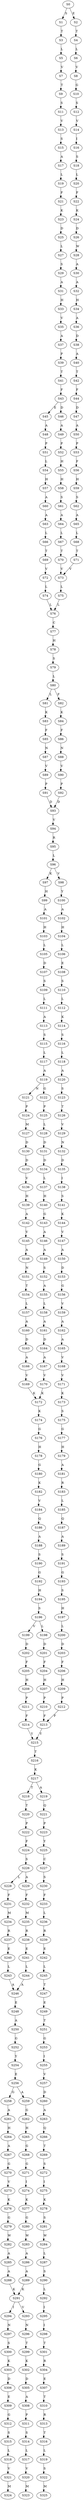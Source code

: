 strict digraph  {
	S0 -> S1 [ label = S ];
	S0 -> S2 [ label = E ];
	S1 -> S3 [ label = T ];
	S2 -> S4 [ label = T ];
	S3 -> S5 [ label = L ];
	S4 -> S6 [ label = L ];
	S5 -> S7 [ label = V ];
	S6 -> S8 [ label = V ];
	S7 -> S9 [ label = T ];
	S8 -> S10 [ label = G ];
	S9 -> S11 [ label = S ];
	S10 -> S12 [ label = S ];
	S11 -> S13 [ label = V ];
	S12 -> S14 [ label = V ];
	S13 -> S15 [ label = S ];
	S14 -> S16 [ label = I ];
	S15 -> S17 [ label = A ];
	S16 -> S18 [ label = S ];
	S17 -> S19 [ label = L ];
	S18 -> S20 [ label = L ];
	S19 -> S21 [ label = F ];
	S20 -> S22 [ label = F ];
	S21 -> S23 [ label = K ];
	S22 -> S24 [ label = K ];
	S23 -> S25 [ label = D ];
	S24 -> S26 [ label = D ];
	S25 -> S27 [ label = L ];
	S26 -> S28 [ label = W ];
	S27 -> S29 [ label = S ];
	S28 -> S30 [ label = A ];
	S29 -> S31 [ label = A ];
	S30 -> S32 [ label = A ];
	S31 -> S33 [ label = H ];
	S32 -> S34 [ label = H ];
	S33 -> S35 [ label = V ];
	S34 -> S36 [ label = A ];
	S35 -> S37 [ label = A ];
	S36 -> S38 [ label = D ];
	S37 -> S39 [ label = P ];
	S38 -> S40 [ label = A ];
	S39 -> S41 [ label = T ];
	S40 -> S42 [ label = T ];
	S41 -> S43 [ label = F ];
	S42 -> S44 [ label = F ];
	S43 -> S45 [ label = E ];
	S43 -> S46 [ label = D ];
	S44 -> S47 [ label = D ];
	S45 -> S48 [ label = A ];
	S46 -> S49 [ label = A ];
	S47 -> S50 [ label = A ];
	S48 -> S51 [ label = P ];
	S49 -> S52 [ label = P ];
	S50 -> S53 [ label = P ];
	S51 -> S54 [ label = L ];
	S52 -> S55 [ label = H ];
	S53 -> S56 [ label = F ];
	S54 -> S57 [ label = H ];
	S55 -> S58 [ label = H ];
	S56 -> S59 [ label = H ];
	S57 -> S60 [ label = A ];
	S58 -> S61 [ label = S ];
	S59 -> S62 [ label = S ];
	S60 -> S63 [ label = A ];
	S61 -> S64 [ label = A ];
	S62 -> S65 [ label = A ];
	S63 -> S66 [ label = L ];
	S64 -> S67 [ label = L ];
	S65 -> S68 [ label = L ];
	S66 -> S69 [ label = T ];
	S67 -> S70 [ label = T ];
	S68 -> S71 [ label = T ];
	S69 -> S72 [ label = V ];
	S70 -> S73 [ label = V ];
	S71 -> S73 [ label = V ];
	S72 -> S74 [ label = L ];
	S73 -> S75 [ label = L ];
	S74 -> S76 [ label = L ];
	S75 -> S76 [ label = L ];
	S76 -> S77 [ label = C ];
	S77 -> S78 [ label = H ];
	S78 -> S79 [ label = S ];
	S79 -> S80 [ label = L ];
	S80 -> S81 [ label = L ];
	S80 -> S82 [ label = F ];
	S81 -> S83 [ label = K ];
	S82 -> S84 [ label = K ];
	S83 -> S85 [ label = F ];
	S84 -> S86 [ label = F ];
	S85 -> S87 [ label = N ];
	S86 -> S88 [ label = N ];
	S87 -> S89 [ label = V ];
	S88 -> S90 [ label = V ];
	S89 -> S91 [ label = P ];
	S90 -> S92 [ label = P ];
	S91 -> S93 [ label = D ];
	S92 -> S93 [ label = D ];
	S93 -> S94 [ label = V ];
	S94 -> S95 [ label = R ];
	S95 -> S96 [ label = L ];
	S96 -> S97 [ label = K ];
	S96 -> S98 [ label = V ];
	S97 -> S99 [ label = H ];
	S98 -> S100 [ label = Y ];
	S99 -> S101 [ label = A ];
	S100 -> S102 [ label = A ];
	S101 -> S103 [ label = H ];
	S102 -> S104 [ label = H ];
	S103 -> S105 [ label = L ];
	S104 -> S106 [ label = L ];
	S105 -> S107 [ label = D ];
	S106 -> S108 [ label = E ];
	S107 -> S109 [ label = S ];
	S108 -> S110 [ label = S ];
	S109 -> S111 [ label = L ];
	S110 -> S112 [ label = L ];
	S111 -> S113 [ label = A ];
	S112 -> S114 [ label = K ];
	S113 -> S115 [ label = S ];
	S114 -> S116 [ label = S ];
	S115 -> S117 [ label = L ];
	S116 -> S118 [ label = L ];
	S117 -> S119 [ label = A ];
	S118 -> S120 [ label = A ];
	S119 -> S121 [ label = N ];
	S119 -> S122 [ label = G ];
	S120 -> S123 [ label = S ];
	S121 -> S124 [ label = P ];
	S122 -> S125 [ label = P ];
	S123 -> S126 [ label = T ];
	S124 -> S127 [ label = M ];
	S125 -> S128 [ label = L ];
	S126 -> S129 [ label = V ];
	S127 -> S130 [ label = D ];
	S128 -> S131 [ label = D ];
	S129 -> S132 [ label = N ];
	S130 -> S133 [ label = D ];
	S131 -> S134 [ label = D ];
	S132 -> S135 [ label = D ];
	S133 -> S136 [ label = V ];
	S134 -> S137 [ label = L ];
	S135 -> S138 [ label = I ];
	S136 -> S139 [ label = H ];
	S137 -> S140 [ label = H ];
	S138 -> S141 [ label = S ];
	S139 -> S142 [ label = A ];
	S140 -> S143 [ label = G ];
	S141 -> S144 [ label = K ];
	S142 -> S145 [ label = V ];
	S143 -> S146 [ label = A ];
	S144 -> S147 [ label = V ];
	S145 -> S148 [ label = A ];
	S146 -> S149 [ label = A ];
	S147 -> S150 [ label = A ];
	S148 -> S151 [ label = N ];
	S149 -> S152 [ label = S ];
	S150 -> S153 [ label = D ];
	S151 -> S154 [ label = T ];
	S152 -> S155 [ label = A ];
	S153 -> S156 [ label = G ];
	S154 -> S157 [ label = L ];
	S155 -> S158 [ label = L ];
	S156 -> S159 [ label = V ];
	S157 -> S160 [ label = A ];
	S158 -> S161 [ label = A ];
	S159 -> S162 [ label = A ];
	S160 -> S163 [ label = D ];
	S161 -> S164 [ label = D ];
	S162 -> S165 [ label = A ];
	S163 -> S166 [ label = A ];
	S164 -> S167 [ label = A ];
	S165 -> S168 [ label = V ];
	S166 -> S169 [ label = V ];
	S167 -> S170 [ label = V ];
	S168 -> S171 [ label = V ];
	S169 -> S172 [ label = K ];
	S170 -> S172 [ label = K ];
	S171 -> S173 [ label = K ];
	S172 -> S174 [ label = K ];
	S173 -> S175 [ label = S ];
	S174 -> S176 [ label = G ];
	S175 -> S177 [ label = G ];
	S176 -> S178 [ label = H ];
	S177 -> S179 [ label = H ];
	S178 -> S180 [ label = G ];
	S179 -> S181 [ label = A ];
	S180 -> S182 [ label = K ];
	S181 -> S183 [ label = R ];
	S182 -> S184 [ label = V ];
	S183 -> S185 [ label = L ];
	S184 -> S186 [ label = Q ];
	S185 -> S187 [ label = Q ];
	S186 -> S188 [ label = A ];
	S187 -> S189 [ label = A ];
	S188 -> S190 [ label = S ];
	S189 -> S191 [ label = S ];
	S190 -> S192 [ label = G ];
	S191 -> S193 [ label = G ];
	S192 -> S194 [ label = H ];
	S193 -> S195 [ label = S ];
	S194 -> S196 [ label = S ];
	S195 -> S197 [ label = H ];
	S196 -> S198 [ label = L ];
	S196 -> S199 [ label = V ];
	S197 -> S200 [ label = L ];
	S198 -> S201 [ label = D ];
	S199 -> S202 [ label = D ];
	S200 -> S203 [ label = D ];
	S201 -> S204 [ label = F ];
	S202 -> S205 [ label = F ];
	S203 -> S206 [ label = F ];
	S204 -> S207 [ label = H ];
	S205 -> S208 [ label = H ];
	S206 -> S209 [ label = H ];
	S207 -> S210 [ label = P ];
	S208 -> S211 [ label = P ];
	S209 -> S212 [ label = P ];
	S210 -> S213 [ label = F ];
	S211 -> S214 [ label = F ];
	S212 -> S213 [ label = F ];
	S213 -> S215 [ label = Y ];
	S214 -> S215 [ label = Y ];
	S215 -> S216 [ label = T ];
	S216 -> S217 [ label = K ];
	S217 -> S218 [ label = T ];
	S217 -> S219 [ label = A ];
	S218 -> S220 [ label = T ];
	S219 -> S221 [ label = Q ];
	S220 -> S222 [ label = P ];
	S221 -> S223 [ label = P ];
	S222 -> S224 [ label = F ];
	S223 -> S225 [ label = Y ];
	S224 -> S226 [ label = S ];
	S225 -> S227 [ label = C ];
	S226 -> S228 [ label = L ];
	S226 -> S229 [ label = A ];
	S227 -> S230 [ label = S ];
	S228 -> S231 [ label = F ];
	S229 -> S232 [ label = F ];
	S230 -> S233 [ label = F ];
	S231 -> S234 [ label = M ];
	S232 -> S235 [ label = M ];
	S233 -> S236 [ label = L ];
	S234 -> S237 [ label = R ];
	S235 -> S238 [ label = R ];
	S236 -> S239 [ label = R ];
	S237 -> S240 [ label = E ];
	S238 -> S241 [ label = E ];
	S239 -> S242 [ label = E ];
	S240 -> S243 [ label = L ];
	S241 -> S244 [ label = L ];
	S242 -> S245 [ label = L ];
	S243 -> S246 [ label = A ];
	S244 -> S246 [ label = A ];
	S245 -> S247 [ label = T ];
	S246 -> S248 [ label = E ];
	S247 -> S249 [ label = E ];
	S248 -> S250 [ label = A ];
	S249 -> S251 [ label = T ];
	S250 -> S252 [ label = G ];
	S251 -> S253 [ label = G ];
	S252 -> S254 [ label = Y ];
	S253 -> S255 [ label = I ];
	S254 -> S256 [ label = E ];
	S255 -> S257 [ label = V ];
	S256 -> S258 [ label = G ];
	S256 -> S259 [ label = A ];
	S257 -> S260 [ label = D ];
	S258 -> S261 [ label = A ];
	S259 -> S262 [ label = G ];
	S260 -> S263 [ label = A ];
	S261 -> S264 [ label = H ];
	S262 -> S265 [ label = H ];
	S263 -> S266 [ label = Q ];
	S264 -> S267 [ label = A ];
	S265 -> S268 [ label = G ];
	S266 -> S269 [ label = T ];
	S267 -> S270 [ label = G ];
	S268 -> S271 [ label = G ];
	S269 -> S272 [ label = S ];
	S270 -> S273 [ label = V ];
	S271 -> S274 [ label = I ];
	S272 -> S275 [ label = I ];
	S273 -> S276 [ label = K ];
	S274 -> S277 [ label = K ];
	S275 -> S278 [ label = K ];
	S276 -> S279 [ label = G ];
	S277 -> S280 [ label = G ];
	S278 -> S281 [ label = S ];
	S279 -> S282 [ label = W ];
	S280 -> S283 [ label = W ];
	S281 -> S284 [ label = W ];
	S282 -> S285 [ label = A ];
	S283 -> S286 [ label = A ];
	S284 -> S287 [ label = L ];
	S285 -> S288 [ label = A ];
	S286 -> S289 [ label = A ];
	S287 -> S290 [ label = S ];
	S288 -> S291 [ label = K ];
	S289 -> S291 [ label = K ];
	S290 -> S292 [ label = L ];
	S291 -> S293 [ label = V ];
	S291 -> S294 [ label = I ];
	S292 -> S295 [ label = I ];
	S293 -> S296 [ label = N ];
	S294 -> S297 [ label = N ];
	S295 -> S298 [ label = I ];
	S296 -> S299 [ label = T ];
	S297 -> S300 [ label = S ];
	S298 -> S301 [ label = T ];
	S299 -> S302 [ label = K ];
	S300 -> S303 [ label = K ];
	S301 -> S304 [ label = R ];
	S302 -> S305 [ label = D ];
	S303 -> S306 [ label = D ];
	S304 -> S307 [ label = E ];
	S305 -> S308 [ label = A ];
	S306 -> S309 [ label = E ];
	S307 -> S310 [ label = T ];
	S308 -> S311 [ label = P ];
	S309 -> S312 [ label = G ];
	S310 -> S313 [ label = R ];
	S311 -> S314 [ label = S ];
	S312 -> S315 [ label = S ];
	S313 -> S316 [ label = T ];
	S314 -> S317 [ label = L ];
	S315 -> S318 [ label = L ];
	S316 -> S319 [ label = L ];
	S317 -> S320 [ label = V ];
	S318 -> S321 [ label = V ];
	S319 -> S322 [ label = S ];
	S320 -> S323 [ label = M ];
	S321 -> S324 [ label = M ];
	S322 -> S325 [ label = M ];
}
